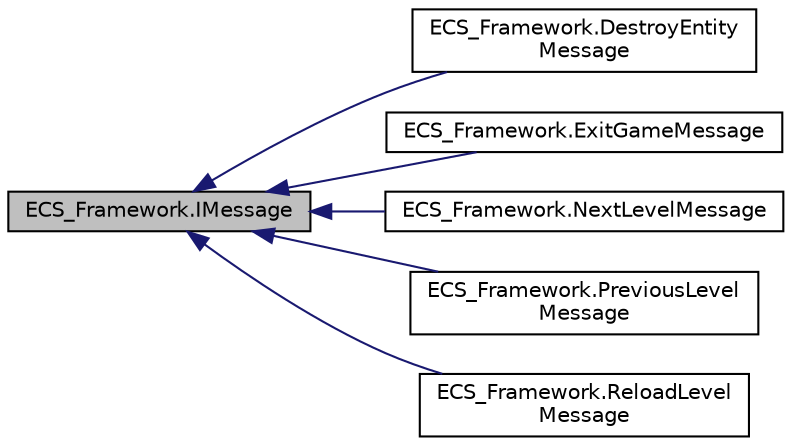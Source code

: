 digraph "ECS_Framework.IMessage"
{
 // LATEX_PDF_SIZE
  edge [fontname="Helvetica",fontsize="10",labelfontname="Helvetica",labelfontsize="10"];
  node [fontname="Helvetica",fontsize="10",shape=record];
  rankdir="LR";
  Node1 [label="ECS_Framework.IMessage",height=0.2,width=0.4,color="black", fillcolor="grey75", style="filled", fontcolor="black",tooltip="Represents a message that can be published and subscribed to."];
  Node1 -> Node2 [dir="back",color="midnightblue",fontsize="10",style="solid",fontname="Helvetica"];
  Node2 [label="ECS_Framework.DestroyEntity\lMessage",height=0.2,width=0.4,color="black", fillcolor="white", style="filled",URL="$classECS__Framework_1_1DestroyEntityMessage.html",tooltip="Represents a message that indicates an entity should be destroyed. Implements the IMessage interface ..."];
  Node1 -> Node3 [dir="back",color="midnightblue",fontsize="10",style="solid",fontname="Helvetica"];
  Node3 [label="ECS_Framework.ExitGameMessage",height=0.2,width=0.4,color="black", fillcolor="white", style="filled",URL="$classECS__Framework_1_1ExitGameMessage.html",tooltip="Represents a message that indicates the game should exit. Implements the IMessage interface for use w..."];
  Node1 -> Node4 [dir="back",color="midnightblue",fontsize="10",style="solid",fontname="Helvetica"];
  Node4 [label="ECS_Framework.NextLevelMessage",height=0.2,width=0.4,color="black", fillcolor="white", style="filled",URL="$classECS__Framework_1_1NextLevelMessage.html",tooltip="Represents a message that indicates the game should proceed to the next level. Implements the IMessag..."];
  Node1 -> Node5 [dir="back",color="midnightblue",fontsize="10",style="solid",fontname="Helvetica"];
  Node5 [label="ECS_Framework.PreviousLevel\lMessage",height=0.2,width=0.4,color="black", fillcolor="white", style="filled",URL="$classECS__Framework_1_1PreviousLevelMessage.html",tooltip="Represents a message that indicates the game should revert to the previous level. Implements the IMes..."];
  Node1 -> Node6 [dir="back",color="midnightblue",fontsize="10",style="solid",fontname="Helvetica"];
  Node6 [label="ECS_Framework.ReloadLevel\lMessage",height=0.2,width=0.4,color="black", fillcolor="white", style="filled",URL="$classECS__Framework_1_1ReloadLevelMessage.html",tooltip="Represents a message that indicates the current game level should be reloaded. Implements the IMessag..."];
}
